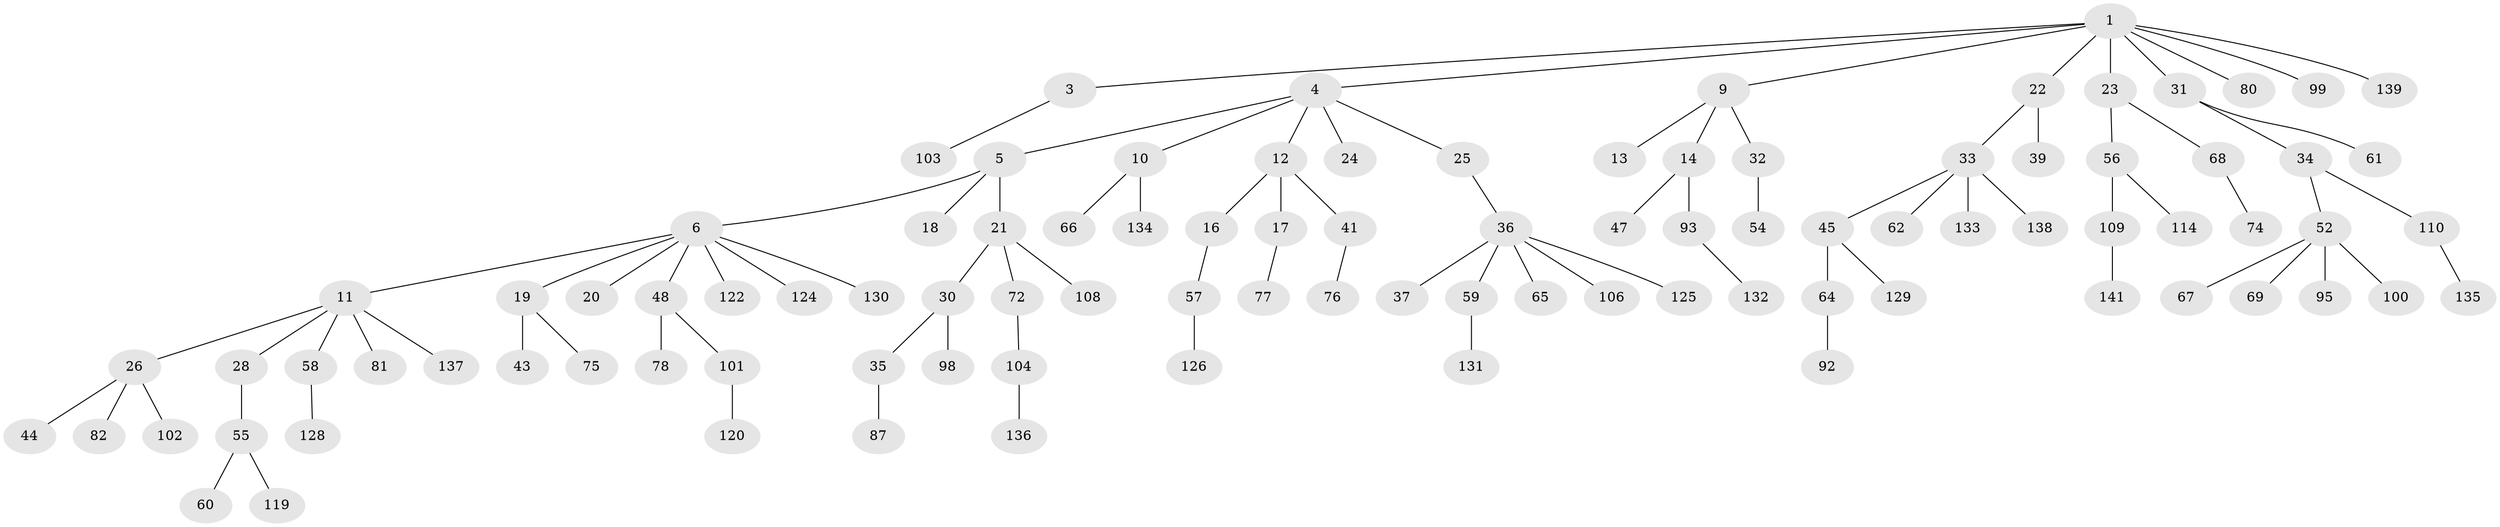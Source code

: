 // original degree distribution, {6: 0.02127659574468085, 5: 0.04964539007092199, 3: 0.12056737588652482, 7: 0.0070921985815602835, 2: 0.24822695035460993, 4: 0.04964539007092199, 1: 0.5035460992907801}
// Generated by graph-tools (version 1.1) at 2025/42/03/06/25 10:42:05]
// undirected, 98 vertices, 97 edges
graph export_dot {
graph [start="1"]
  node [color=gray90,style=filled];
  1 [super="+2"];
  3 [super="+113"];
  4 [super="+8"];
  5 [super="+115"];
  6 [super="+7"];
  9 [super="+51"];
  10 [super="+42"];
  11 [super="+15"];
  12;
  13;
  14;
  16;
  17 [super="+85"];
  18 [super="+40"];
  19 [super="+46"];
  20;
  21 [super="+38"];
  22 [super="+27"];
  23 [super="+140"];
  24 [super="+89"];
  25;
  26 [super="+29"];
  28;
  30 [super="+96"];
  31 [super="+49"];
  32;
  33 [super="+70"];
  34 [super="+50"];
  35 [super="+53"];
  36 [super="+105"];
  37;
  39;
  41 [super="+121"];
  43;
  44;
  45 [super="+63"];
  47 [super="+97"];
  48;
  52 [super="+90"];
  54 [super="+83"];
  55 [super="+71"];
  56 [super="+111"];
  57;
  58 [super="+84"];
  59 [super="+107"];
  60 [super="+79"];
  61 [super="+73"];
  62;
  64 [super="+91"];
  65;
  66;
  67;
  68 [super="+86"];
  69;
  72;
  74;
  75;
  76;
  77;
  78 [super="+94"];
  80 [super="+88"];
  81;
  82;
  87;
  92;
  93 [super="+112"];
  95;
  98;
  99 [super="+118"];
  100;
  101 [super="+117"];
  102;
  103;
  104 [super="+127"];
  106;
  108;
  109 [super="+116"];
  110 [super="+123"];
  114;
  119;
  120;
  122;
  124;
  125;
  126;
  128;
  129;
  130;
  131;
  132;
  133;
  134;
  135;
  136;
  137;
  138;
  139;
  141;
  1 -- 3;
  1 -- 4;
  1 -- 9;
  1 -- 23;
  1 -- 80;
  1 -- 99;
  1 -- 22;
  1 -- 139;
  1 -- 31;
  3 -- 103;
  4 -- 5;
  4 -- 10;
  4 -- 12;
  4 -- 25;
  4 -- 24;
  5 -- 6;
  5 -- 18;
  5 -- 21;
  6 -- 11;
  6 -- 19;
  6 -- 20;
  6 -- 124;
  6 -- 130;
  6 -- 48;
  6 -- 122;
  9 -- 13;
  9 -- 14;
  9 -- 32;
  10 -- 66;
  10 -- 134;
  11 -- 58;
  11 -- 81;
  11 -- 137;
  11 -- 26;
  11 -- 28;
  12 -- 16;
  12 -- 17;
  12 -- 41;
  14 -- 47;
  14 -- 93;
  16 -- 57;
  17 -- 77;
  19 -- 43;
  19 -- 75;
  21 -- 30;
  21 -- 72;
  21 -- 108;
  22 -- 39;
  22 -- 33;
  23 -- 56;
  23 -- 68;
  25 -- 36;
  26 -- 44;
  26 -- 82;
  26 -- 102;
  28 -- 55;
  30 -- 35;
  30 -- 98;
  31 -- 34;
  31 -- 61;
  32 -- 54;
  33 -- 45;
  33 -- 62;
  33 -- 133;
  33 -- 138;
  34 -- 52;
  34 -- 110;
  35 -- 87;
  36 -- 37;
  36 -- 59;
  36 -- 65;
  36 -- 106;
  36 -- 125;
  41 -- 76;
  45 -- 64;
  45 -- 129;
  48 -- 78;
  48 -- 101;
  52 -- 67;
  52 -- 69;
  52 -- 95;
  52 -- 100;
  55 -- 60;
  55 -- 119;
  56 -- 109;
  56 -- 114;
  57 -- 126;
  58 -- 128;
  59 -- 131;
  64 -- 92;
  68 -- 74;
  72 -- 104;
  93 -- 132;
  101 -- 120;
  104 -- 136;
  109 -- 141;
  110 -- 135;
}
